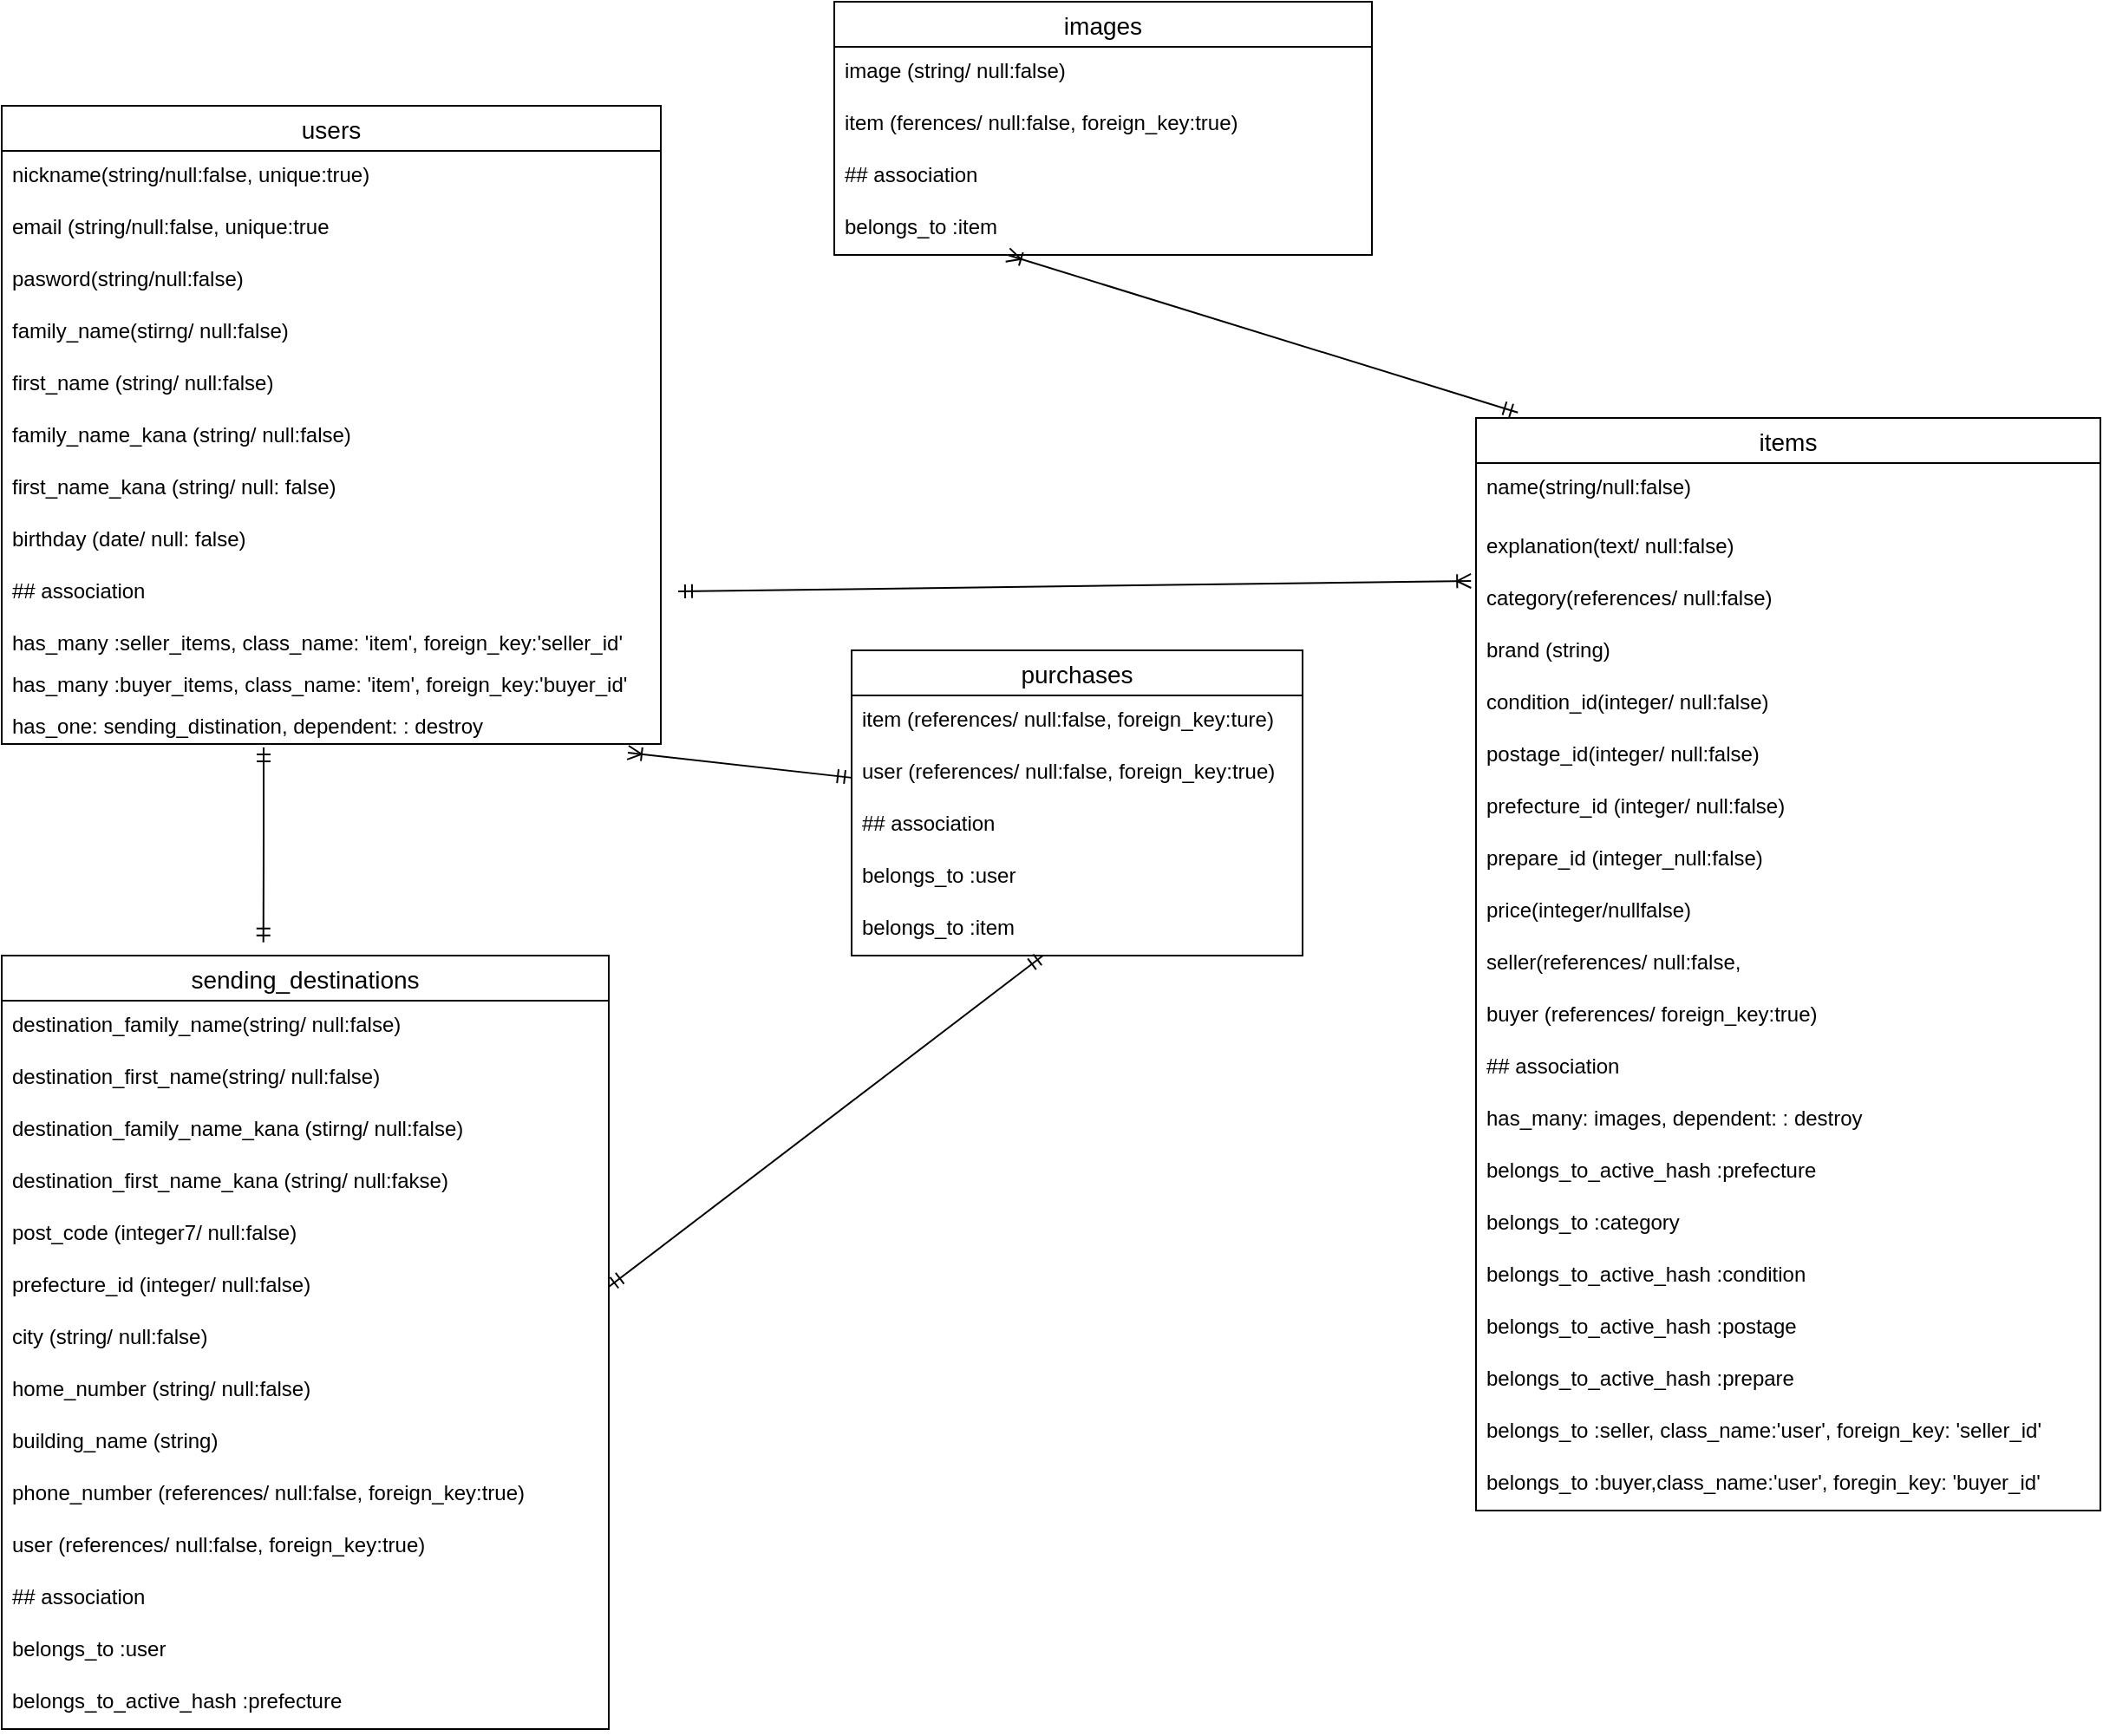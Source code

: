 <mxfile version="13.6.5">
    <diagram id="g_nN5wexMvVTFYlMReTN" name="ページ1">
        <mxGraphModel dx="2250" dy="2302" grid="1" gridSize="10" guides="1" tooltips="1" connect="1" arrows="1" fold="1" page="1" pageScale="1" pageWidth="827" pageHeight="1169" math="0" shadow="0">
            <root>
                <mxCell id="0"/>
                <mxCell id="1" parent="0"/>
                <mxCell id="46" value="" style="fontSize=12;html=1;endArrow=ERmandOne;startArrow=ERmandOne;exitX=0.431;exitY=-0.017;exitDx=0;exitDy=0;exitPerimeter=0;" edge="1" parent="1" source="14">
                    <mxGeometry width="100" height="100" relative="1" as="geometry">
                        <mxPoint x="160" y="480" as="sourcePoint"/>
                        <mxPoint x="161" y="350" as="targetPoint"/>
                        <Array as="points">
                            <mxPoint x="161" y="410"/>
                            <mxPoint x="161" y="350"/>
                        </Array>
                    </mxGeometry>
                </mxCell>
                <mxCell id="2" value="users" style="swimlane;fontStyle=0;childLayout=stackLayout;horizontal=1;startSize=26;horizontalStack=0;resizeParent=1;resizeParentMax=0;resizeLast=0;collapsible=1;marginBottom=0;align=center;fontSize=14;" parent="1" vertex="1">
                    <mxGeometry x="10" y="-20" width="380" height="368" as="geometry">
                        <mxRectangle x="100" y="150" width="70" height="26" as="alternateBounds"/>
                    </mxGeometry>
                </mxCell>
                <mxCell id="124" value="nickname(string/null:false, unique:true)" style="text;strokeColor=none;fillColor=none;spacingLeft=4;spacingRight=4;overflow=hidden;rotatable=0;points=[[0,0.5],[1,0.5]];portConstraint=eastwest;fontSize=12;" vertex="1" parent="2">
                    <mxGeometry y="26" width="380" height="30" as="geometry"/>
                </mxCell>
                <mxCell id="5" value="email (string/null:false, unique:true&#10;" style="text;strokeColor=none;fillColor=none;spacingLeft=4;spacingRight=4;overflow=hidden;rotatable=0;points=[[0,0.5],[1,0.5]];portConstraint=eastwest;fontSize=12;" parent="2" vertex="1">
                    <mxGeometry y="56" width="380" height="30" as="geometry"/>
                </mxCell>
                <mxCell id="116" value="pasword(string/null:false)" style="text;strokeColor=none;fillColor=none;spacingLeft=4;spacingRight=4;overflow=hidden;rotatable=0;points=[[0,0.5],[1,0.5]];portConstraint=eastwest;fontSize=12;" vertex="1" parent="2">
                    <mxGeometry y="86" width="380" height="30" as="geometry"/>
                </mxCell>
                <mxCell id="117" value="family_name(stirng/ null:false)" style="text;strokeColor=none;fillColor=none;spacingLeft=4;spacingRight=4;overflow=hidden;rotatable=0;points=[[0,0.5],[1,0.5]];portConstraint=eastwest;fontSize=12;" vertex="1" parent="2">
                    <mxGeometry y="116" width="380" height="30" as="geometry"/>
                </mxCell>
                <mxCell id="118" value="first_name (string/ null:false)" style="text;strokeColor=none;fillColor=none;spacingLeft=4;spacingRight=4;overflow=hidden;rotatable=0;points=[[0,0.5],[1,0.5]];portConstraint=eastwest;fontSize=12;" vertex="1" parent="2">
                    <mxGeometry y="146" width="380" height="30" as="geometry"/>
                </mxCell>
                <mxCell id="119" value="family_name_kana (string/ null:false)" style="text;strokeColor=none;fillColor=none;spacingLeft=4;spacingRight=4;overflow=hidden;rotatable=0;points=[[0,0.5],[1,0.5]];portConstraint=eastwest;fontSize=12;" vertex="1" parent="2">
                    <mxGeometry y="176" width="380" height="30" as="geometry"/>
                </mxCell>
                <mxCell id="120" value="first_name_kana (string/ null: false)" style="text;strokeColor=none;fillColor=none;spacingLeft=4;spacingRight=4;overflow=hidden;rotatable=0;points=[[0,0.5],[1,0.5]];portConstraint=eastwest;fontSize=12;" vertex="1" parent="2">
                    <mxGeometry y="206" width="380" height="30" as="geometry"/>
                </mxCell>
                <mxCell id="121" value="birthday (date/ null: false)" style="text;strokeColor=none;fillColor=none;spacingLeft=4;spacingRight=4;overflow=hidden;rotatable=0;points=[[0,0.5],[1,0.5]];portConstraint=eastwest;fontSize=12;" vertex="1" parent="2">
                    <mxGeometry y="236" width="380" height="30" as="geometry"/>
                </mxCell>
                <mxCell id="148" value="## association" style="text;strokeColor=none;fillColor=none;spacingLeft=4;spacingRight=4;overflow=hidden;rotatable=0;points=[[0,0.5],[1,0.5]];portConstraint=eastwest;fontSize=12;" vertex="1" parent="2">
                    <mxGeometry y="266" width="380" height="30" as="geometry"/>
                </mxCell>
                <mxCell id="151" value="has_many :seller_items, class_name: 'item', foreign_key:'seller_id'" style="text;strokeColor=none;fillColor=none;spacingLeft=4;spacingRight=4;overflow=hidden;rotatable=0;points=[[0,0.5],[1,0.5]];portConstraint=eastwest;fontSize=12;" vertex="1" parent="2">
                    <mxGeometry y="296" width="380" height="24" as="geometry"/>
                </mxCell>
                <mxCell id="153" value="has_many :buyer_items, class_name: 'item', foreign_key:'buyer_id'" style="text;strokeColor=none;fillColor=none;spacingLeft=4;spacingRight=4;overflow=hidden;rotatable=0;points=[[0,0.5],[1,0.5]];portConstraint=eastwest;fontSize=12;" vertex="1" parent="2">
                    <mxGeometry y="320" width="380" height="24" as="geometry"/>
                </mxCell>
                <mxCell id="154" value="has_one: sending_distination, dependent: : destroy" style="text;strokeColor=none;fillColor=none;spacingLeft=4;spacingRight=4;overflow=hidden;rotatable=0;points=[[0,0.5],[1,0.5]];portConstraint=eastwest;fontSize=12;" vertex="1" parent="2">
                    <mxGeometry y="344" width="380" height="24" as="geometry"/>
                </mxCell>
                <mxCell id="14" value="sending_destinations" style="swimlane;fontStyle=0;childLayout=stackLayout;horizontal=1;startSize=26;horizontalStack=0;resizeParent=1;resizeParentMax=0;resizeLast=0;collapsible=1;marginBottom=0;align=center;fontSize=14;" parent="1" vertex="1">
                    <mxGeometry x="10" y="470" width="350" height="446" as="geometry"/>
                </mxCell>
                <mxCell id="15" value="destination_family_name(string/ null:false)&#10;" style="text;strokeColor=none;fillColor=none;spacingLeft=4;spacingRight=4;overflow=hidden;rotatable=0;points=[[0,0.5],[1,0.5]];portConstraint=eastwest;fontSize=12;" parent="14" vertex="1">
                    <mxGeometry y="26" width="350" height="30" as="geometry"/>
                </mxCell>
                <mxCell id="16" value="destination_first_name(string/ null:false)" style="text;strokeColor=none;fillColor=none;spacingLeft=4;spacingRight=4;overflow=hidden;rotatable=0;points=[[0,0.5],[1,0.5]];portConstraint=eastwest;fontSize=12;" parent="14" vertex="1">
                    <mxGeometry y="56" width="350" height="30" as="geometry"/>
                </mxCell>
                <mxCell id="17" value="destination_family_name_kana (stirng/ null:false)" style="text;strokeColor=none;fillColor=none;spacingLeft=4;spacingRight=4;overflow=hidden;rotatable=0;points=[[0,0.5],[1,0.5]];portConstraint=eastwest;fontSize=12;" parent="14" vertex="1">
                    <mxGeometry y="86" width="350" height="30" as="geometry"/>
                </mxCell>
                <mxCell id="133" value="destination_first_name_kana (string/ null:fakse)" style="text;strokeColor=none;fillColor=none;spacingLeft=4;spacingRight=4;overflow=hidden;rotatable=0;points=[[0,0.5],[1,0.5]];portConstraint=eastwest;fontSize=12;" vertex="1" parent="14">
                    <mxGeometry y="116" width="350" height="30" as="geometry"/>
                </mxCell>
                <mxCell id="135" value="post_code (integer7/ null:false)" style="text;strokeColor=none;fillColor=none;spacingLeft=4;spacingRight=4;overflow=hidden;rotatable=0;points=[[0,0.5],[1,0.5]];portConstraint=eastwest;fontSize=12;" vertex="1" parent="14">
                    <mxGeometry y="146" width="350" height="30" as="geometry"/>
                </mxCell>
                <mxCell id="137" value="prefecture_id (integer/ null:false)" style="text;strokeColor=none;fillColor=none;spacingLeft=4;spacingRight=4;overflow=hidden;rotatable=0;points=[[0,0.5],[1,0.5]];portConstraint=eastwest;fontSize=12;" vertex="1" parent="14">
                    <mxGeometry y="176" width="350" height="30" as="geometry"/>
                </mxCell>
                <mxCell id="138" value="city (string/ null:false)" style="text;strokeColor=none;fillColor=none;spacingLeft=4;spacingRight=4;overflow=hidden;rotatable=0;points=[[0,0.5],[1,0.5]];portConstraint=eastwest;fontSize=12;" vertex="1" parent="14">
                    <mxGeometry y="206" width="350" height="30" as="geometry"/>
                </mxCell>
                <mxCell id="139" value="home_number (string/ null:false)" style="text;strokeColor=none;fillColor=none;spacingLeft=4;spacingRight=4;overflow=hidden;rotatable=0;points=[[0,0.5],[1,0.5]];portConstraint=eastwest;fontSize=12;" vertex="1" parent="14">
                    <mxGeometry y="236" width="350" height="30" as="geometry"/>
                </mxCell>
                <mxCell id="140" value="building_name (string)" style="text;strokeColor=none;fillColor=none;spacingLeft=4;spacingRight=4;overflow=hidden;rotatable=0;points=[[0,0.5],[1,0.5]];portConstraint=eastwest;fontSize=12;" vertex="1" parent="14">
                    <mxGeometry y="266" width="350" height="30" as="geometry"/>
                </mxCell>
                <mxCell id="141" value="phone_number (references/ null:false, foreign_key:true)&#10;&#10;&#10;" style="text;strokeColor=none;fillColor=none;spacingLeft=4;spacingRight=4;overflow=hidden;rotatable=0;points=[[0,0.5],[1,0.5]];portConstraint=eastwest;fontSize=12;" vertex="1" parent="14">
                    <mxGeometry y="296" width="350" height="30" as="geometry"/>
                </mxCell>
                <mxCell id="142" value="user (references/ null:false, foreign_key:true)" style="text;strokeColor=none;fillColor=none;spacingLeft=4;spacingRight=4;overflow=hidden;rotatable=0;points=[[0,0.5],[1,0.5]];portConstraint=eastwest;fontSize=12;" vertex="1" parent="14">
                    <mxGeometry y="326" width="350" height="30" as="geometry"/>
                </mxCell>
                <mxCell id="156" value="## association" style="text;strokeColor=none;fillColor=none;spacingLeft=4;spacingRight=4;overflow=hidden;rotatable=0;points=[[0,0.5],[1,0.5]];portConstraint=eastwest;fontSize=12;" vertex="1" parent="14">
                    <mxGeometry y="356" width="350" height="30" as="geometry"/>
                </mxCell>
                <mxCell id="157" value="belongs_to :user" style="text;strokeColor=none;fillColor=none;spacingLeft=4;spacingRight=4;overflow=hidden;rotatable=0;points=[[0,0.5],[1,0.5]];portConstraint=eastwest;fontSize=12;" vertex="1" parent="14">
                    <mxGeometry y="386" width="350" height="30" as="geometry"/>
                </mxCell>
                <mxCell id="158" value="belongs_to_active_hash :prefecture" style="text;strokeColor=none;fillColor=none;spacingLeft=4;spacingRight=4;overflow=hidden;rotatable=0;points=[[0,0.5],[1,0.5]];portConstraint=eastwest;fontSize=12;" vertex="1" parent="14">
                    <mxGeometry y="416" width="350" height="30" as="geometry"/>
                </mxCell>
                <mxCell id="179" value="" style="fontSize=12;html=1;endArrow=ERmandOne;startArrow=ERmandOne;exitX=1;exitY=0.5;exitDx=0;exitDy=0;" edge="1" parent="1" source="137" target="185">
                    <mxGeometry width="100" height="100" relative="1" as="geometry">
                        <mxPoint x="379" y="790" as="sourcePoint"/>
                        <mxPoint x="449" y="850" as="targetPoint"/>
                    </mxGeometry>
                </mxCell>
                <mxCell id="180" value="" style="fontSize=12;html=1;endArrow=ERoneToMany;startArrow=ERmandOne;entryX=0.95;entryY=1.208;entryDx=0;entryDy=0;entryPerimeter=0;" edge="1" parent="1" source="174" target="154">
                    <mxGeometry width="100" height="100" relative="1" as="geometry">
                        <mxPoint x="510" y="850" as="sourcePoint"/>
                        <mxPoint x="520" y="500" as="targetPoint"/>
                    </mxGeometry>
                </mxCell>
                <mxCell id="181" value="" style="fontSize=12;html=1;endArrow=ERoneToMany;startArrow=ERmandOne;exitX=0.067;exitY=-0.005;exitDx=0;exitDy=0;exitPerimeter=0;" edge="1" parent="1" source="6">
                    <mxGeometry width="100" height="100" relative="1" as="geometry">
                        <mxPoint x="490" y="166" as="sourcePoint"/>
                        <mxPoint x="590" y="66" as="targetPoint"/>
                    </mxGeometry>
                </mxCell>
                <mxCell id="182" value="" style="fontSize=12;html=1;endArrow=ERoneToMany;startArrow=ERmandOne;entryX=-0.008;entryY=0.133;entryDx=0;entryDy=0;entryPerimeter=0;" edge="1" parent="1" target="9">
                    <mxGeometry width="100" height="100" relative="1" as="geometry">
                        <mxPoint x="400" y="260" as="sourcePoint"/>
                        <mxPoint x="540" y="190" as="targetPoint"/>
                    </mxGeometry>
                </mxCell>
                <mxCell id="10" value="images" style="swimlane;fontStyle=0;childLayout=stackLayout;horizontal=1;startSize=26;horizontalStack=0;resizeParent=1;resizeParentMax=0;resizeLast=0;collapsible=1;marginBottom=0;align=center;fontSize=14;" parent="1" vertex="1">
                    <mxGeometry x="490" y="-80" width="310" height="146" as="geometry"/>
                </mxCell>
                <mxCell id="11" value="image (string/ null:false)" style="text;strokeColor=none;fillColor=none;spacingLeft=4;spacingRight=4;overflow=hidden;rotatable=0;points=[[0,0.5],[1,0.5]];portConstraint=eastwest;fontSize=12;" parent="10" vertex="1">
                    <mxGeometry y="26" width="310" height="30" as="geometry"/>
                </mxCell>
                <mxCell id="12" value="item (ferences/ null:false, foreign_key:true)" style="text;strokeColor=none;fillColor=none;spacingLeft=4;spacingRight=4;overflow=hidden;rotatable=0;points=[[0,0.5],[1,0.5]];portConstraint=eastwest;fontSize=12;" parent="10" vertex="1">
                    <mxGeometry y="56" width="310" height="30" as="geometry"/>
                </mxCell>
                <mxCell id="169" value="## association" style="text;strokeColor=none;fillColor=none;spacingLeft=4;spacingRight=4;overflow=hidden;rotatable=0;points=[[0,0.5],[1,0.5]];portConstraint=eastwest;fontSize=12;" vertex="1" parent="10">
                    <mxGeometry y="86" width="310" height="30" as="geometry"/>
                </mxCell>
                <mxCell id="170" value="belongs_to :item" style="text;strokeColor=none;fillColor=none;spacingLeft=4;spacingRight=4;overflow=hidden;rotatable=0;points=[[0,0.5],[1,0.5]];portConstraint=eastwest;fontSize=12;" vertex="1" parent="10">
                    <mxGeometry y="116" width="310" height="30" as="geometry"/>
                </mxCell>
                <mxCell id="6" value="items" style="swimlane;fontStyle=0;childLayout=stackLayout;horizontal=1;startSize=26;horizontalStack=0;resizeParent=1;resizeParentMax=0;resizeLast=0;collapsible=1;marginBottom=0;align=center;fontSize=14;" parent="1" vertex="1">
                    <mxGeometry x="860" y="160" width="360" height="630" as="geometry"/>
                </mxCell>
                <mxCell id="7" value="name(string/null:false)" style="text;strokeColor=none;fillColor=none;spacingLeft=4;spacingRight=4;overflow=hidden;rotatable=0;points=[[0,0.5],[1,0.5]];portConstraint=eastwest;fontSize=12;" parent="6" vertex="1">
                    <mxGeometry y="26" width="360" height="34" as="geometry"/>
                </mxCell>
                <mxCell id="8" value="explanation(text/ null:false)" style="text;strokeColor=none;fillColor=none;spacingLeft=4;spacingRight=4;overflow=hidden;rotatable=0;points=[[0,0.5],[1,0.5]];portConstraint=eastwest;fontSize=12;" parent="6" vertex="1">
                    <mxGeometry y="60" width="360" height="30" as="geometry"/>
                </mxCell>
                <mxCell id="9" value="category(references/ null:false)" style="text;strokeColor=none;fillColor=none;spacingLeft=4;spacingRight=4;overflow=hidden;rotatable=0;points=[[0,0.5],[1,0.5]];portConstraint=eastwest;fontSize=12;" parent="6" vertex="1">
                    <mxGeometry y="90" width="360" height="30" as="geometry"/>
                </mxCell>
                <mxCell id="125" value="brand (string)" style="text;strokeColor=none;fillColor=none;spacingLeft=4;spacingRight=4;overflow=hidden;rotatable=0;points=[[0,0.5],[1,0.5]];portConstraint=eastwest;fontSize=12;" vertex="1" parent="6">
                    <mxGeometry y="120" width="360" height="30" as="geometry"/>
                </mxCell>
                <mxCell id="126" value="condition_id(integer/ null:false)" style="text;strokeColor=none;fillColor=none;spacingLeft=4;spacingRight=4;overflow=hidden;rotatable=0;points=[[0,0.5],[1,0.5]];portConstraint=eastwest;fontSize=12;" vertex="1" parent="6">
                    <mxGeometry y="150" width="360" height="30" as="geometry"/>
                </mxCell>
                <mxCell id="127" value="postage_id(integer/ null:false)" style="text;strokeColor=none;fillColor=none;spacingLeft=4;spacingRight=4;overflow=hidden;rotatable=0;points=[[0,0.5],[1,0.5]];portConstraint=eastwest;fontSize=12;" vertex="1" parent="6">
                    <mxGeometry y="180" width="360" height="30" as="geometry"/>
                </mxCell>
                <mxCell id="128" value="prefecture_id (integer/ null:false)" style="text;strokeColor=none;fillColor=none;spacingLeft=4;spacingRight=4;overflow=hidden;rotatable=0;points=[[0,0.5],[1,0.5]];portConstraint=eastwest;fontSize=12;" vertex="1" parent="6">
                    <mxGeometry y="210" width="360" height="30" as="geometry"/>
                </mxCell>
                <mxCell id="129" value="prepare_id (integer_null:false)" style="text;strokeColor=none;fillColor=none;spacingLeft=4;spacingRight=4;overflow=hidden;rotatable=0;points=[[0,0.5],[1,0.5]];portConstraint=eastwest;fontSize=12;" vertex="1" parent="6">
                    <mxGeometry y="240" width="360" height="30" as="geometry"/>
                </mxCell>
                <mxCell id="130" value="price(integer/nullfalse)" style="text;strokeColor=none;fillColor=none;spacingLeft=4;spacingRight=4;overflow=hidden;rotatable=0;points=[[0,0.5],[1,0.5]];portConstraint=eastwest;fontSize=12;" vertex="1" parent="6">
                    <mxGeometry y="270" width="360" height="30" as="geometry"/>
                </mxCell>
                <mxCell id="131" value="seller(references/ null:false, " style="text;strokeColor=none;fillColor=none;spacingLeft=4;spacingRight=4;overflow=hidden;rotatable=0;points=[[0,0.5],[1,0.5]];portConstraint=eastwest;fontSize=12;" vertex="1" parent="6">
                    <mxGeometry y="300" width="360" height="30" as="geometry"/>
                </mxCell>
                <mxCell id="132" value="buyer (references/ foreign_key:true)" style="text;strokeColor=none;fillColor=none;spacingLeft=4;spacingRight=4;overflow=hidden;rotatable=0;points=[[0,0.5],[1,0.5]];portConstraint=eastwest;fontSize=12;" vertex="1" parent="6">
                    <mxGeometry y="330" width="360" height="30" as="geometry"/>
                </mxCell>
                <mxCell id="159" value="## association" style="text;strokeColor=none;fillColor=none;spacingLeft=4;spacingRight=4;overflow=hidden;rotatable=0;points=[[0,0.5],[1,0.5]];portConstraint=eastwest;fontSize=12;" vertex="1" parent="6">
                    <mxGeometry y="360" width="360" height="30" as="geometry"/>
                </mxCell>
                <mxCell id="160" value="has_many: images, dependent: : destroy" style="text;strokeColor=none;fillColor=none;spacingLeft=4;spacingRight=4;overflow=hidden;rotatable=0;points=[[0,0.5],[1,0.5]];portConstraint=eastwest;fontSize=12;" vertex="1" parent="6">
                    <mxGeometry y="390" width="360" height="30" as="geometry"/>
                </mxCell>
                <mxCell id="161" value="belongs_to_active_hash :prefecture" style="text;strokeColor=none;fillColor=none;spacingLeft=4;spacingRight=4;overflow=hidden;rotatable=0;points=[[0,0.5],[1,0.5]];portConstraint=eastwest;fontSize=12;" vertex="1" parent="6">
                    <mxGeometry y="420" width="360" height="30" as="geometry"/>
                </mxCell>
                <mxCell id="162" value="belongs_to :category" style="text;strokeColor=none;fillColor=none;spacingLeft=4;spacingRight=4;overflow=hidden;rotatable=0;points=[[0,0.5],[1,0.5]];portConstraint=eastwest;fontSize=12;" vertex="1" parent="6">
                    <mxGeometry y="450" width="360" height="30" as="geometry"/>
                </mxCell>
                <mxCell id="163" value="belongs_to_active_hash :condition" style="text;strokeColor=none;fillColor=none;spacingLeft=4;spacingRight=4;overflow=hidden;rotatable=0;points=[[0,0.5],[1,0.5]];portConstraint=eastwest;fontSize=12;" vertex="1" parent="6">
                    <mxGeometry y="480" width="360" height="30" as="geometry"/>
                </mxCell>
                <mxCell id="164" value="belongs_to_active_hash :postage" style="text;strokeColor=none;fillColor=none;spacingLeft=4;spacingRight=4;overflow=hidden;rotatable=0;points=[[0,0.5],[1,0.5]];portConstraint=eastwest;fontSize=12;" vertex="1" parent="6">
                    <mxGeometry y="510" width="360" height="30" as="geometry"/>
                </mxCell>
                <mxCell id="165" value="belongs_to_active_hash :prepare" style="text;strokeColor=none;fillColor=none;spacingLeft=4;spacingRight=4;overflow=hidden;rotatable=0;points=[[0,0.5],[1,0.5]];portConstraint=eastwest;fontSize=12;" vertex="1" parent="6">
                    <mxGeometry y="540" width="360" height="30" as="geometry"/>
                </mxCell>
                <mxCell id="166" value="belongs_to :seller, class_name:'user', foreign_key: 'seller_id'" style="text;strokeColor=none;fillColor=none;spacingLeft=4;spacingRight=4;overflow=hidden;rotatable=0;points=[[0,0.5],[1,0.5]];portConstraint=eastwest;fontSize=12;" vertex="1" parent="6">
                    <mxGeometry y="570" width="360" height="30" as="geometry"/>
                </mxCell>
                <mxCell id="167" value="belongs_to :buyer,class_name:'user', foregin_key: 'buyer_id'" style="text;strokeColor=none;fillColor=none;spacingLeft=4;spacingRight=4;overflow=hidden;rotatable=0;points=[[0,0.5],[1,0.5]];portConstraint=eastwest;fontSize=12;" vertex="1" parent="6">
                    <mxGeometry y="600" width="360" height="30" as="geometry"/>
                </mxCell>
                <mxCell id="174" value="purchases" style="swimlane;fontStyle=0;childLayout=stackLayout;horizontal=1;startSize=26;horizontalStack=0;resizeParent=1;resizeParentMax=0;resizeLast=0;collapsible=1;marginBottom=0;align=center;fontSize=14;" vertex="1" parent="1">
                    <mxGeometry x="500" y="294" width="260" height="176" as="geometry"/>
                </mxCell>
                <mxCell id="175" value="item (references/ null:false, foreign_key:ture)" style="text;strokeColor=none;fillColor=none;spacingLeft=4;spacingRight=4;overflow=hidden;rotatable=0;points=[[0,0.5],[1,0.5]];portConstraint=eastwest;fontSize=12;" vertex="1" parent="174">
                    <mxGeometry y="26" width="260" height="30" as="geometry"/>
                </mxCell>
                <mxCell id="176" value="user (references/ null:false, foreign_key:true)" style="text;strokeColor=none;fillColor=none;spacingLeft=4;spacingRight=4;overflow=hidden;rotatable=0;points=[[0,0.5],[1,0.5]];portConstraint=eastwest;fontSize=12;" vertex="1" parent="174">
                    <mxGeometry y="56" width="260" height="30" as="geometry"/>
                </mxCell>
                <mxCell id="183" value="## association" style="text;strokeColor=none;fillColor=none;spacingLeft=4;spacingRight=4;overflow=hidden;rotatable=0;points=[[0,0.5],[1,0.5]];portConstraint=eastwest;fontSize=12;" vertex="1" parent="174">
                    <mxGeometry y="86" width="260" height="30" as="geometry"/>
                </mxCell>
                <mxCell id="184" value="belongs_to :user" style="text;strokeColor=none;fillColor=none;spacingLeft=4;spacingRight=4;overflow=hidden;rotatable=0;points=[[0,0.5],[1,0.5]];portConstraint=eastwest;fontSize=12;" vertex="1" parent="174">
                    <mxGeometry y="116" width="260" height="30" as="geometry"/>
                </mxCell>
                <mxCell id="185" value="belongs_to :item" style="text;strokeColor=none;fillColor=none;spacingLeft=4;spacingRight=4;overflow=hidden;rotatable=0;points=[[0,0.5],[1,0.5]];portConstraint=eastwest;fontSize=12;" vertex="1" parent="174">
                    <mxGeometry y="146" width="260" height="30" as="geometry"/>
                </mxCell>
            </root>
        </mxGraphModel>
    </diagram>
</mxfile>